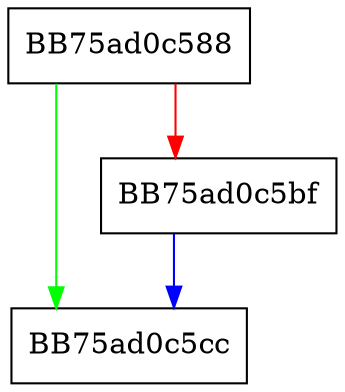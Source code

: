 digraph MatchSignature {
  node [shape="box"];
  graph [splines=ortho];
  BB75ad0c588 -> BB75ad0c5cc [color="green"];
  BB75ad0c588 -> BB75ad0c5bf [color="red"];
  BB75ad0c5bf -> BB75ad0c5cc [color="blue"];
}